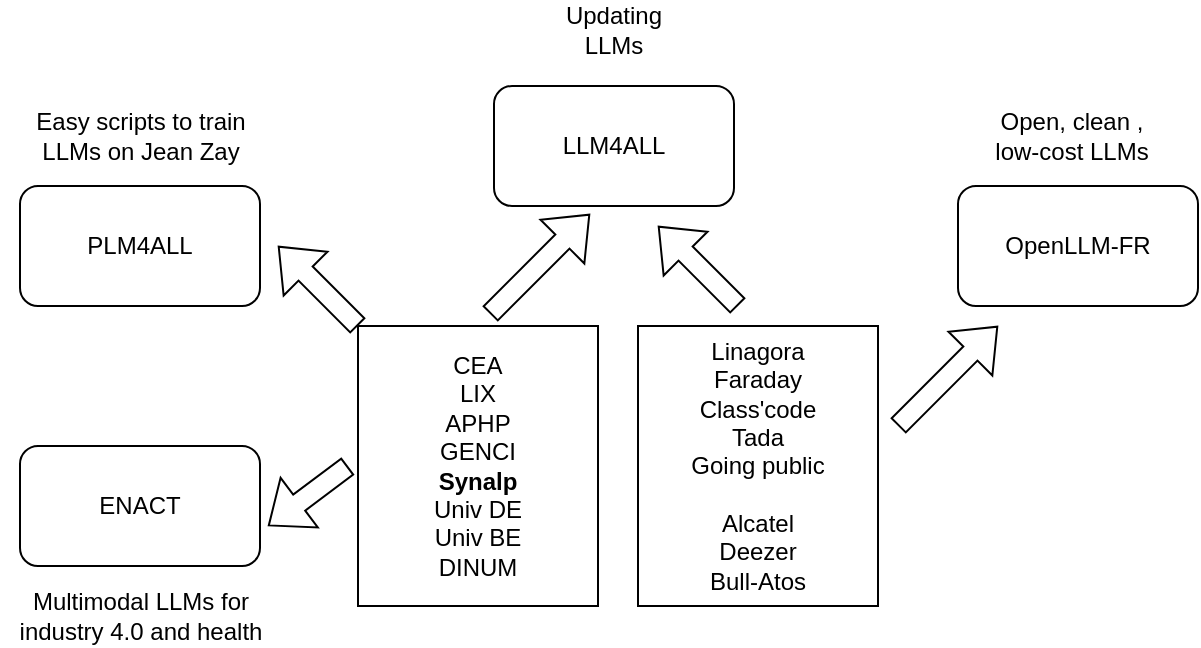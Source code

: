 <mxfile version="20.3.0" type="device"><diagram id="E6JkYuugLTpfoH0Q-MkH" name="Page-1"><mxGraphModel dx="945" dy="688" grid="1" gridSize="10" guides="1" tooltips="1" connect="1" arrows="1" fold="1" page="1" pageScale="1" pageWidth="1169" pageHeight="1654" math="0" shadow="0"><root><mxCell id="0"/><mxCell id="1" parent="0"/><mxCell id="DF04NDY7MPvM-8CIXqfu-1" value="CEA&lt;br&gt;LIX&lt;br&gt;APHP&lt;br&gt;GENCI&lt;br&gt;&lt;b&gt;Synalp&lt;br&gt;&lt;/b&gt;Univ DE&lt;br&gt;Univ BE&lt;br&gt;DINUM&lt;br&gt;" style="rounded=0;whiteSpace=wrap;html=1;" vertex="1" parent="1"><mxGeometry x="360" y="240" width="120" height="140" as="geometry"/></mxCell><mxCell id="DF04NDY7MPvM-8CIXqfu-2" value="Linagora&lt;br&gt;Faraday&lt;br&gt;Class'code&lt;br&gt;Tada&lt;br&gt;Going public&lt;br&gt;&lt;br&gt;Alcatel&lt;br&gt;Deezer&lt;br&gt;Bull-Atos" style="rounded=0;whiteSpace=wrap;html=1;" vertex="1" parent="1"><mxGeometry x="500" y="240" width="120" height="140" as="geometry"/></mxCell><mxCell id="DF04NDY7MPvM-8CIXqfu-3" value="LLM4ALL" style="rounded=1;whiteSpace=wrap;html=1;" vertex="1" parent="1"><mxGeometry x="428" y="120" width="120" height="60" as="geometry"/></mxCell><mxCell id="DF04NDY7MPvM-8CIXqfu-4" value="OpenLLM-FR" style="rounded=1;whiteSpace=wrap;html=1;" vertex="1" parent="1"><mxGeometry x="660" y="170" width="120" height="60" as="geometry"/></mxCell><mxCell id="DF04NDY7MPvM-8CIXqfu-5" value="PLM4ALL" style="rounded=1;whiteSpace=wrap;html=1;" vertex="1" parent="1"><mxGeometry x="191" y="170" width="120" height="60" as="geometry"/></mxCell><mxCell id="DF04NDY7MPvM-8CIXqfu-6" value="ENACT" style="rounded=1;whiteSpace=wrap;html=1;" vertex="1" parent="1"><mxGeometry x="191" y="300" width="120" height="60" as="geometry"/></mxCell><mxCell id="DF04NDY7MPvM-8CIXqfu-7" value="" style="shape=flexArrow;endArrow=classic;html=1;rounded=0;" edge="1" parent="1"><mxGeometry width="50" height="50" relative="1" as="geometry"><mxPoint x="426" y="234" as="sourcePoint"/><mxPoint x="476" y="184" as="targetPoint"/></mxGeometry></mxCell><mxCell id="DF04NDY7MPvM-8CIXqfu-8" value="" style="shape=flexArrow;endArrow=classic;html=1;rounded=0;" edge="1" parent="1"><mxGeometry width="50" height="50" relative="1" as="geometry"><mxPoint x="630" y="290.0" as="sourcePoint"/><mxPoint x="680" y="240.0" as="targetPoint"/></mxGeometry></mxCell><mxCell id="DF04NDY7MPvM-8CIXqfu-9" value="" style="shape=flexArrow;endArrow=classic;html=1;rounded=0;" edge="1" parent="1"><mxGeometry width="50" height="50" relative="1" as="geometry"><mxPoint x="550" y="230" as="sourcePoint"/><mxPoint x="510" y="190" as="targetPoint"/></mxGeometry></mxCell><mxCell id="DF04NDY7MPvM-8CIXqfu-10" value="" style="shape=flexArrow;endArrow=classic;html=1;rounded=0;" edge="1" parent="1"><mxGeometry width="50" height="50" relative="1" as="geometry"><mxPoint x="360" y="240" as="sourcePoint"/><mxPoint x="320" y="200" as="targetPoint"/></mxGeometry></mxCell><mxCell id="DF04NDY7MPvM-8CIXqfu-11" value="" style="shape=flexArrow;endArrow=classic;html=1;rounded=0;" edge="1" parent="1"><mxGeometry width="50" height="50" relative="1" as="geometry"><mxPoint x="355" y="310" as="sourcePoint"/><mxPoint x="315" y="340" as="targetPoint"/></mxGeometry></mxCell><mxCell id="DF04NDY7MPvM-8CIXqfu-12" value="Updating LLMs" style="text;html=1;strokeColor=none;fillColor=none;align=center;verticalAlign=middle;whiteSpace=wrap;rounded=0;" vertex="1" parent="1"><mxGeometry x="458" y="77" width="60" height="30" as="geometry"/></mxCell><mxCell id="DF04NDY7MPvM-8CIXqfu-13" value="Open, clean , low-cost LLMs" style="text;html=1;strokeColor=none;fillColor=none;align=center;verticalAlign=middle;whiteSpace=wrap;rounded=0;" vertex="1" parent="1"><mxGeometry x="674" y="130" width="86" height="30" as="geometry"/></mxCell><mxCell id="DF04NDY7MPvM-8CIXqfu-14" value="Easy scripts to train LLMs on Jean Zay" style="text;html=1;strokeColor=none;fillColor=none;align=center;verticalAlign=middle;whiteSpace=wrap;rounded=0;" vertex="1" parent="1"><mxGeometry x="181.5" y="130" width="139" height="30" as="geometry"/></mxCell><mxCell id="DF04NDY7MPvM-8CIXqfu-15" value="Multimodal LLMs for industry 4.0 and health" style="text;html=1;strokeColor=none;fillColor=none;align=center;verticalAlign=middle;whiteSpace=wrap;rounded=0;" vertex="1" parent="1"><mxGeometry x="181.5" y="370" width="139" height="30" as="geometry"/></mxCell></root></mxGraphModel></diagram></mxfile>